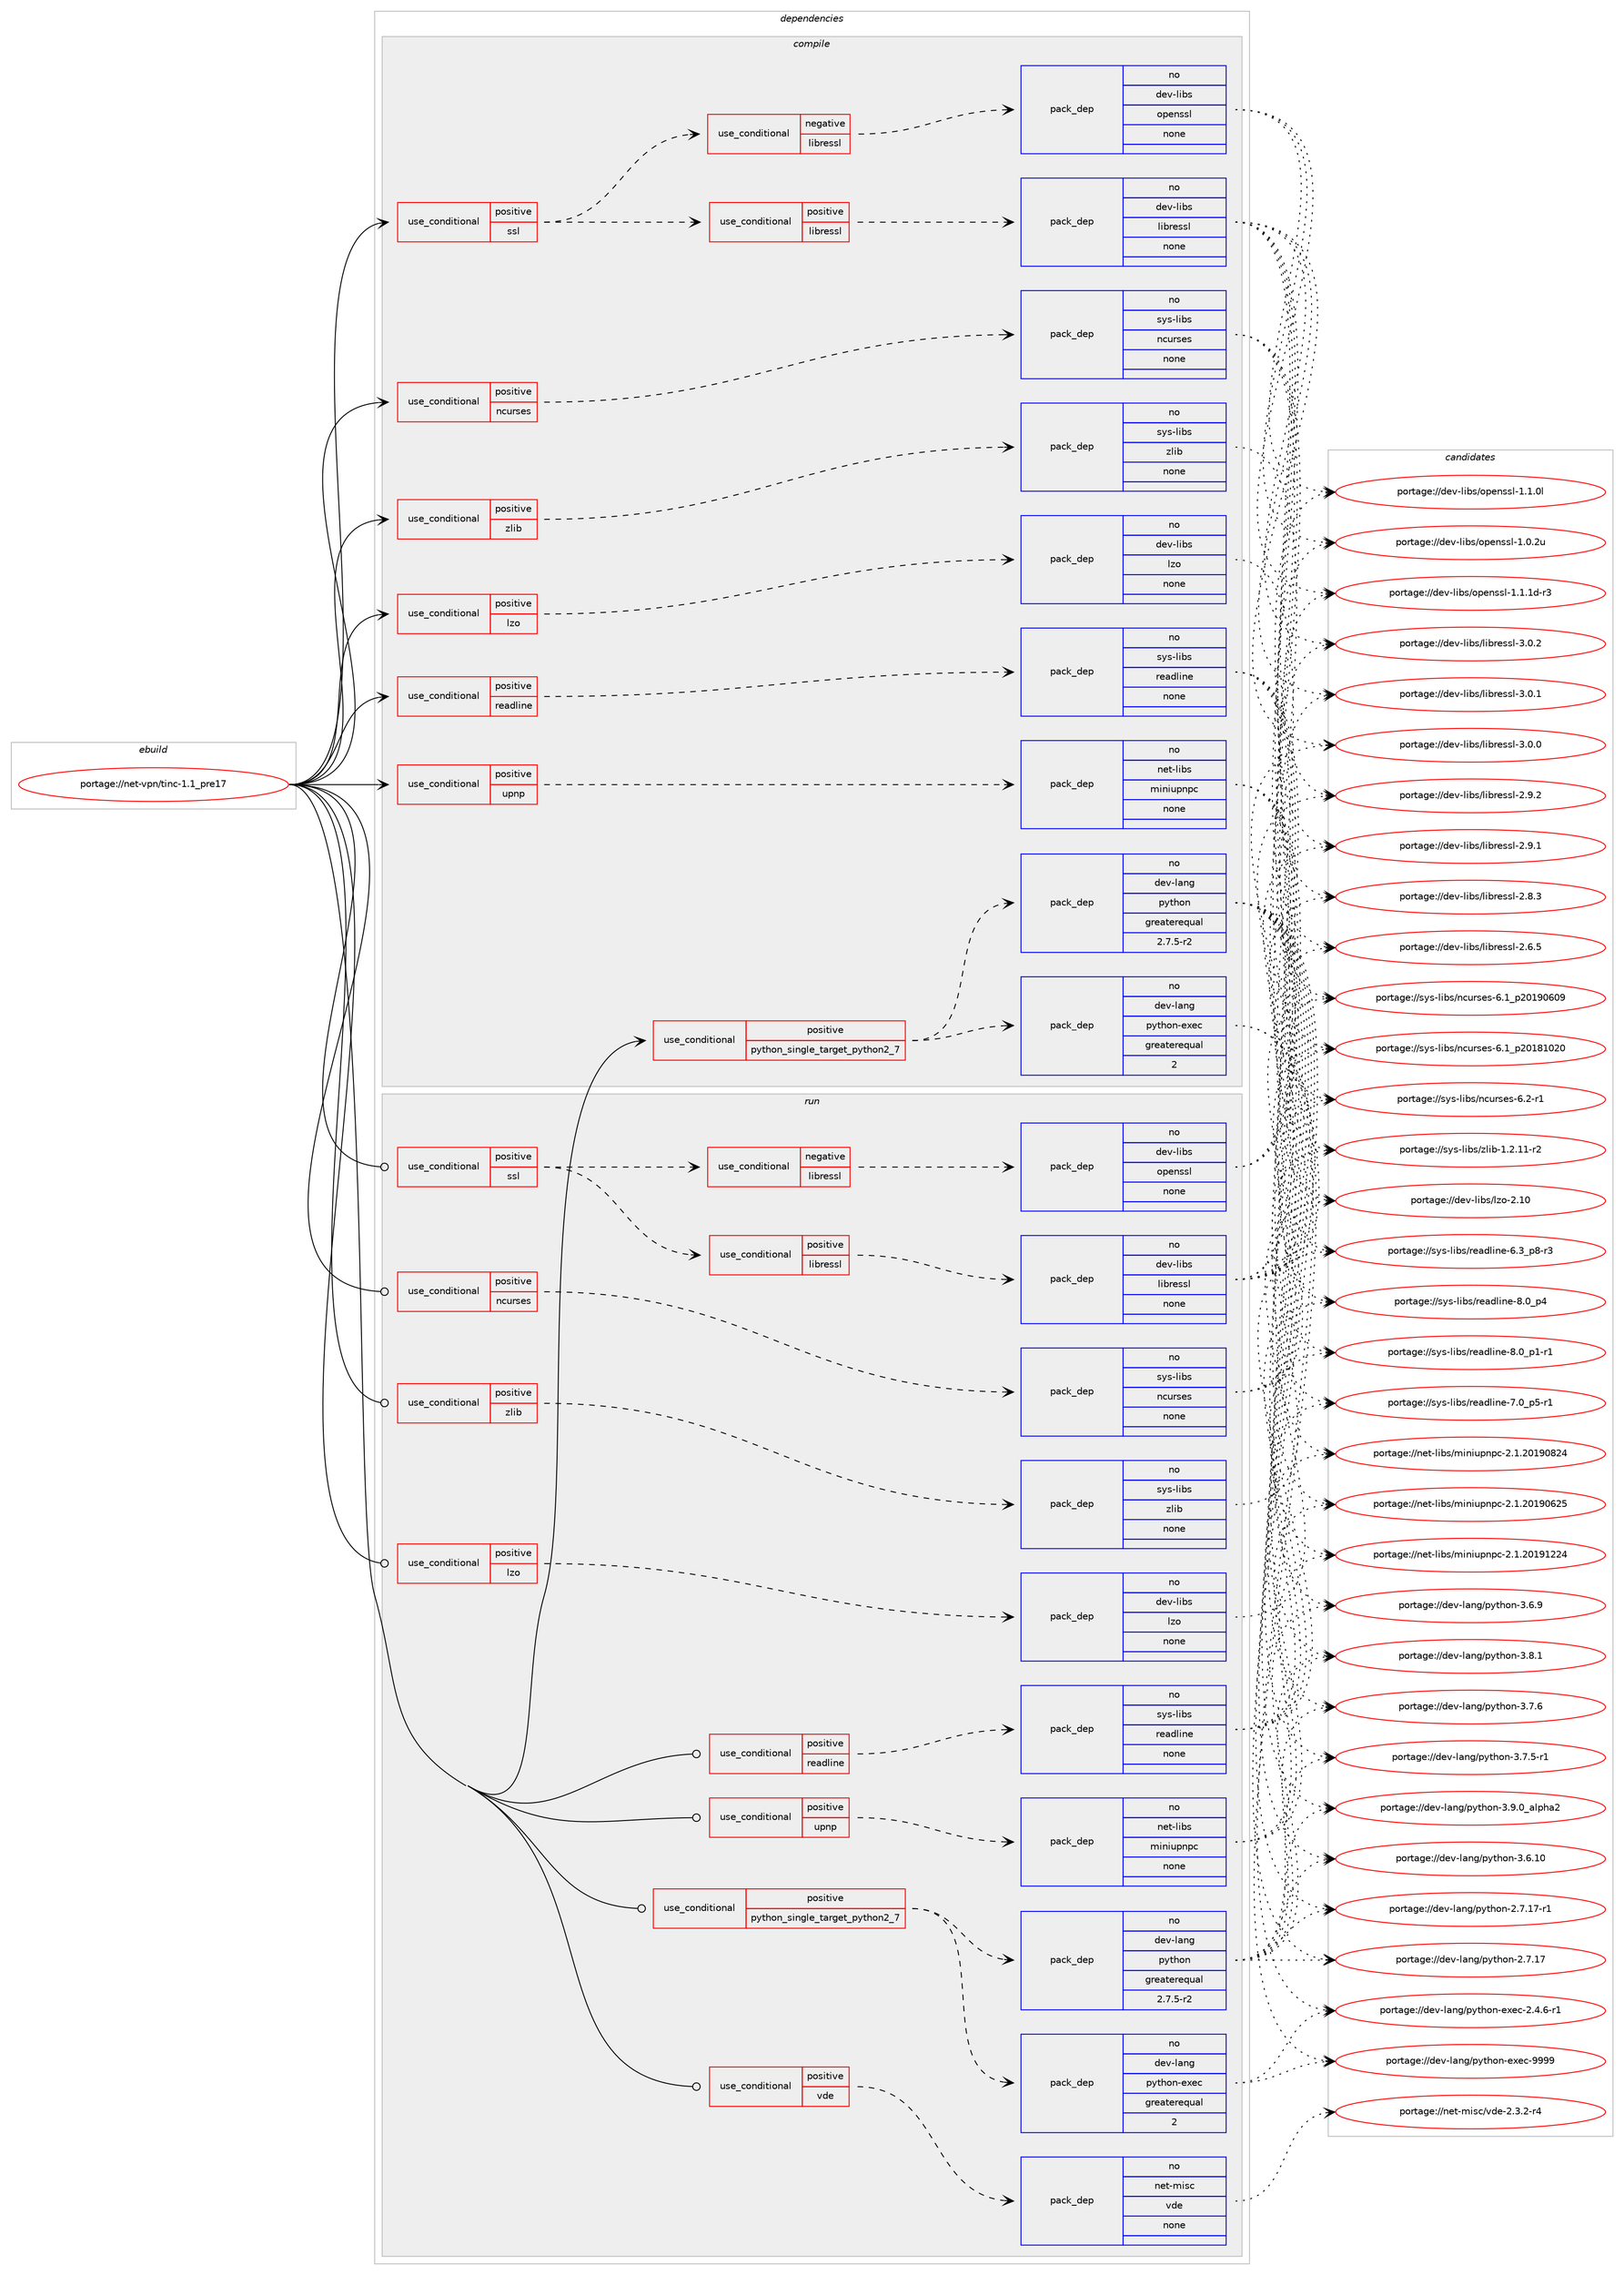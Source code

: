 digraph prolog {

# *************
# Graph options
# *************

newrank=true;
concentrate=true;
compound=true;
graph [rankdir=LR,fontname=Helvetica,fontsize=10,ranksep=1.5];#, ranksep=2.5, nodesep=0.2];
edge  [arrowhead=vee];
node  [fontname=Helvetica,fontsize=10];

# **********
# The ebuild
# **********

subgraph cluster_leftcol {
color=gray;
rank=same;
label=<<i>ebuild</i>>;
id [label="portage://net-vpn/tinc-1.1_pre17", color=red, width=4, href="../net-vpn/tinc-1.1_pre17.svg"];
}

# ****************
# The dependencies
# ****************

subgraph cluster_midcol {
color=gray;
label=<<i>dependencies</i>>;
subgraph cluster_compile {
fillcolor="#eeeeee";
style=filled;
label=<<i>compile</i>>;
subgraph cond22879 {
dependency115047 [label=<<TABLE BORDER="0" CELLBORDER="1" CELLSPACING="0" CELLPADDING="4"><TR><TD ROWSPAN="3" CELLPADDING="10">use_conditional</TD></TR><TR><TD>positive</TD></TR><TR><TD>lzo</TD></TR></TABLE>>, shape=none, color=red];
subgraph pack90283 {
dependency115048 [label=<<TABLE BORDER="0" CELLBORDER="1" CELLSPACING="0" CELLPADDING="4" WIDTH="220"><TR><TD ROWSPAN="6" CELLPADDING="30">pack_dep</TD></TR><TR><TD WIDTH="110">no</TD></TR><TR><TD>dev-libs</TD></TR><TR><TD>lzo</TD></TR><TR><TD>none</TD></TR><TR><TD></TD></TR></TABLE>>, shape=none, color=blue];
}
dependency115047:e -> dependency115048:w [weight=20,style="dashed",arrowhead="vee"];
}
id:e -> dependency115047:w [weight=20,style="solid",arrowhead="vee"];
subgraph cond22880 {
dependency115049 [label=<<TABLE BORDER="0" CELLBORDER="1" CELLSPACING="0" CELLPADDING="4"><TR><TD ROWSPAN="3" CELLPADDING="10">use_conditional</TD></TR><TR><TD>positive</TD></TR><TR><TD>ncurses</TD></TR></TABLE>>, shape=none, color=red];
subgraph pack90284 {
dependency115050 [label=<<TABLE BORDER="0" CELLBORDER="1" CELLSPACING="0" CELLPADDING="4" WIDTH="220"><TR><TD ROWSPAN="6" CELLPADDING="30">pack_dep</TD></TR><TR><TD WIDTH="110">no</TD></TR><TR><TD>sys-libs</TD></TR><TR><TD>ncurses</TD></TR><TR><TD>none</TD></TR><TR><TD></TD></TR></TABLE>>, shape=none, color=blue];
}
dependency115049:e -> dependency115050:w [weight=20,style="dashed",arrowhead="vee"];
}
id:e -> dependency115049:w [weight=20,style="solid",arrowhead="vee"];
subgraph cond22881 {
dependency115051 [label=<<TABLE BORDER="0" CELLBORDER="1" CELLSPACING="0" CELLPADDING="4"><TR><TD ROWSPAN="3" CELLPADDING="10">use_conditional</TD></TR><TR><TD>positive</TD></TR><TR><TD>python_single_target_python2_7</TD></TR></TABLE>>, shape=none, color=red];
subgraph pack90285 {
dependency115052 [label=<<TABLE BORDER="0" CELLBORDER="1" CELLSPACING="0" CELLPADDING="4" WIDTH="220"><TR><TD ROWSPAN="6" CELLPADDING="30">pack_dep</TD></TR><TR><TD WIDTH="110">no</TD></TR><TR><TD>dev-lang</TD></TR><TR><TD>python</TD></TR><TR><TD>greaterequal</TD></TR><TR><TD>2.7.5-r2</TD></TR></TABLE>>, shape=none, color=blue];
}
dependency115051:e -> dependency115052:w [weight=20,style="dashed",arrowhead="vee"];
subgraph pack90286 {
dependency115053 [label=<<TABLE BORDER="0" CELLBORDER="1" CELLSPACING="0" CELLPADDING="4" WIDTH="220"><TR><TD ROWSPAN="6" CELLPADDING="30">pack_dep</TD></TR><TR><TD WIDTH="110">no</TD></TR><TR><TD>dev-lang</TD></TR><TR><TD>python-exec</TD></TR><TR><TD>greaterequal</TD></TR><TR><TD>2</TD></TR></TABLE>>, shape=none, color=blue];
}
dependency115051:e -> dependency115053:w [weight=20,style="dashed",arrowhead="vee"];
}
id:e -> dependency115051:w [weight=20,style="solid",arrowhead="vee"];
subgraph cond22882 {
dependency115054 [label=<<TABLE BORDER="0" CELLBORDER="1" CELLSPACING="0" CELLPADDING="4"><TR><TD ROWSPAN="3" CELLPADDING="10">use_conditional</TD></TR><TR><TD>positive</TD></TR><TR><TD>readline</TD></TR></TABLE>>, shape=none, color=red];
subgraph pack90287 {
dependency115055 [label=<<TABLE BORDER="0" CELLBORDER="1" CELLSPACING="0" CELLPADDING="4" WIDTH="220"><TR><TD ROWSPAN="6" CELLPADDING="30">pack_dep</TD></TR><TR><TD WIDTH="110">no</TD></TR><TR><TD>sys-libs</TD></TR><TR><TD>readline</TD></TR><TR><TD>none</TD></TR><TR><TD></TD></TR></TABLE>>, shape=none, color=blue];
}
dependency115054:e -> dependency115055:w [weight=20,style="dashed",arrowhead="vee"];
}
id:e -> dependency115054:w [weight=20,style="solid",arrowhead="vee"];
subgraph cond22883 {
dependency115056 [label=<<TABLE BORDER="0" CELLBORDER="1" CELLSPACING="0" CELLPADDING="4"><TR><TD ROWSPAN="3" CELLPADDING="10">use_conditional</TD></TR><TR><TD>positive</TD></TR><TR><TD>ssl</TD></TR></TABLE>>, shape=none, color=red];
subgraph cond22884 {
dependency115057 [label=<<TABLE BORDER="0" CELLBORDER="1" CELLSPACING="0" CELLPADDING="4"><TR><TD ROWSPAN="3" CELLPADDING="10">use_conditional</TD></TR><TR><TD>negative</TD></TR><TR><TD>libressl</TD></TR></TABLE>>, shape=none, color=red];
subgraph pack90288 {
dependency115058 [label=<<TABLE BORDER="0" CELLBORDER="1" CELLSPACING="0" CELLPADDING="4" WIDTH="220"><TR><TD ROWSPAN="6" CELLPADDING="30">pack_dep</TD></TR><TR><TD WIDTH="110">no</TD></TR><TR><TD>dev-libs</TD></TR><TR><TD>openssl</TD></TR><TR><TD>none</TD></TR><TR><TD></TD></TR></TABLE>>, shape=none, color=blue];
}
dependency115057:e -> dependency115058:w [weight=20,style="dashed",arrowhead="vee"];
}
dependency115056:e -> dependency115057:w [weight=20,style="dashed",arrowhead="vee"];
subgraph cond22885 {
dependency115059 [label=<<TABLE BORDER="0" CELLBORDER="1" CELLSPACING="0" CELLPADDING="4"><TR><TD ROWSPAN="3" CELLPADDING="10">use_conditional</TD></TR><TR><TD>positive</TD></TR><TR><TD>libressl</TD></TR></TABLE>>, shape=none, color=red];
subgraph pack90289 {
dependency115060 [label=<<TABLE BORDER="0" CELLBORDER="1" CELLSPACING="0" CELLPADDING="4" WIDTH="220"><TR><TD ROWSPAN="6" CELLPADDING="30">pack_dep</TD></TR><TR><TD WIDTH="110">no</TD></TR><TR><TD>dev-libs</TD></TR><TR><TD>libressl</TD></TR><TR><TD>none</TD></TR><TR><TD></TD></TR></TABLE>>, shape=none, color=blue];
}
dependency115059:e -> dependency115060:w [weight=20,style="dashed",arrowhead="vee"];
}
dependency115056:e -> dependency115059:w [weight=20,style="dashed",arrowhead="vee"];
}
id:e -> dependency115056:w [weight=20,style="solid",arrowhead="vee"];
subgraph cond22886 {
dependency115061 [label=<<TABLE BORDER="0" CELLBORDER="1" CELLSPACING="0" CELLPADDING="4"><TR><TD ROWSPAN="3" CELLPADDING="10">use_conditional</TD></TR><TR><TD>positive</TD></TR><TR><TD>upnp</TD></TR></TABLE>>, shape=none, color=red];
subgraph pack90290 {
dependency115062 [label=<<TABLE BORDER="0" CELLBORDER="1" CELLSPACING="0" CELLPADDING="4" WIDTH="220"><TR><TD ROWSPAN="6" CELLPADDING="30">pack_dep</TD></TR><TR><TD WIDTH="110">no</TD></TR><TR><TD>net-libs</TD></TR><TR><TD>miniupnpc</TD></TR><TR><TD>none</TD></TR><TR><TD></TD></TR></TABLE>>, shape=none, color=blue];
}
dependency115061:e -> dependency115062:w [weight=20,style="dashed",arrowhead="vee"];
}
id:e -> dependency115061:w [weight=20,style="solid",arrowhead="vee"];
subgraph cond22887 {
dependency115063 [label=<<TABLE BORDER="0" CELLBORDER="1" CELLSPACING="0" CELLPADDING="4"><TR><TD ROWSPAN="3" CELLPADDING="10">use_conditional</TD></TR><TR><TD>positive</TD></TR><TR><TD>zlib</TD></TR></TABLE>>, shape=none, color=red];
subgraph pack90291 {
dependency115064 [label=<<TABLE BORDER="0" CELLBORDER="1" CELLSPACING="0" CELLPADDING="4" WIDTH="220"><TR><TD ROWSPAN="6" CELLPADDING="30">pack_dep</TD></TR><TR><TD WIDTH="110">no</TD></TR><TR><TD>sys-libs</TD></TR><TR><TD>zlib</TD></TR><TR><TD>none</TD></TR><TR><TD></TD></TR></TABLE>>, shape=none, color=blue];
}
dependency115063:e -> dependency115064:w [weight=20,style="dashed",arrowhead="vee"];
}
id:e -> dependency115063:w [weight=20,style="solid",arrowhead="vee"];
}
subgraph cluster_compileandrun {
fillcolor="#eeeeee";
style=filled;
label=<<i>compile and run</i>>;
}
subgraph cluster_run {
fillcolor="#eeeeee";
style=filled;
label=<<i>run</i>>;
subgraph cond22888 {
dependency115065 [label=<<TABLE BORDER="0" CELLBORDER="1" CELLSPACING="0" CELLPADDING="4"><TR><TD ROWSPAN="3" CELLPADDING="10">use_conditional</TD></TR><TR><TD>positive</TD></TR><TR><TD>lzo</TD></TR></TABLE>>, shape=none, color=red];
subgraph pack90292 {
dependency115066 [label=<<TABLE BORDER="0" CELLBORDER="1" CELLSPACING="0" CELLPADDING="4" WIDTH="220"><TR><TD ROWSPAN="6" CELLPADDING="30">pack_dep</TD></TR><TR><TD WIDTH="110">no</TD></TR><TR><TD>dev-libs</TD></TR><TR><TD>lzo</TD></TR><TR><TD>none</TD></TR><TR><TD></TD></TR></TABLE>>, shape=none, color=blue];
}
dependency115065:e -> dependency115066:w [weight=20,style="dashed",arrowhead="vee"];
}
id:e -> dependency115065:w [weight=20,style="solid",arrowhead="odot"];
subgraph cond22889 {
dependency115067 [label=<<TABLE BORDER="0" CELLBORDER="1" CELLSPACING="0" CELLPADDING="4"><TR><TD ROWSPAN="3" CELLPADDING="10">use_conditional</TD></TR><TR><TD>positive</TD></TR><TR><TD>ncurses</TD></TR></TABLE>>, shape=none, color=red];
subgraph pack90293 {
dependency115068 [label=<<TABLE BORDER="0" CELLBORDER="1" CELLSPACING="0" CELLPADDING="4" WIDTH="220"><TR><TD ROWSPAN="6" CELLPADDING="30">pack_dep</TD></TR><TR><TD WIDTH="110">no</TD></TR><TR><TD>sys-libs</TD></TR><TR><TD>ncurses</TD></TR><TR><TD>none</TD></TR><TR><TD></TD></TR></TABLE>>, shape=none, color=blue];
}
dependency115067:e -> dependency115068:w [weight=20,style="dashed",arrowhead="vee"];
}
id:e -> dependency115067:w [weight=20,style="solid",arrowhead="odot"];
subgraph cond22890 {
dependency115069 [label=<<TABLE BORDER="0" CELLBORDER="1" CELLSPACING="0" CELLPADDING="4"><TR><TD ROWSPAN="3" CELLPADDING="10">use_conditional</TD></TR><TR><TD>positive</TD></TR><TR><TD>python_single_target_python2_7</TD></TR></TABLE>>, shape=none, color=red];
subgraph pack90294 {
dependency115070 [label=<<TABLE BORDER="0" CELLBORDER="1" CELLSPACING="0" CELLPADDING="4" WIDTH="220"><TR><TD ROWSPAN="6" CELLPADDING="30">pack_dep</TD></TR><TR><TD WIDTH="110">no</TD></TR><TR><TD>dev-lang</TD></TR><TR><TD>python</TD></TR><TR><TD>greaterequal</TD></TR><TR><TD>2.7.5-r2</TD></TR></TABLE>>, shape=none, color=blue];
}
dependency115069:e -> dependency115070:w [weight=20,style="dashed",arrowhead="vee"];
subgraph pack90295 {
dependency115071 [label=<<TABLE BORDER="0" CELLBORDER="1" CELLSPACING="0" CELLPADDING="4" WIDTH="220"><TR><TD ROWSPAN="6" CELLPADDING="30">pack_dep</TD></TR><TR><TD WIDTH="110">no</TD></TR><TR><TD>dev-lang</TD></TR><TR><TD>python-exec</TD></TR><TR><TD>greaterequal</TD></TR><TR><TD>2</TD></TR></TABLE>>, shape=none, color=blue];
}
dependency115069:e -> dependency115071:w [weight=20,style="dashed",arrowhead="vee"];
}
id:e -> dependency115069:w [weight=20,style="solid",arrowhead="odot"];
subgraph cond22891 {
dependency115072 [label=<<TABLE BORDER="0" CELLBORDER="1" CELLSPACING="0" CELLPADDING="4"><TR><TD ROWSPAN="3" CELLPADDING="10">use_conditional</TD></TR><TR><TD>positive</TD></TR><TR><TD>readline</TD></TR></TABLE>>, shape=none, color=red];
subgraph pack90296 {
dependency115073 [label=<<TABLE BORDER="0" CELLBORDER="1" CELLSPACING="0" CELLPADDING="4" WIDTH="220"><TR><TD ROWSPAN="6" CELLPADDING="30">pack_dep</TD></TR><TR><TD WIDTH="110">no</TD></TR><TR><TD>sys-libs</TD></TR><TR><TD>readline</TD></TR><TR><TD>none</TD></TR><TR><TD></TD></TR></TABLE>>, shape=none, color=blue];
}
dependency115072:e -> dependency115073:w [weight=20,style="dashed",arrowhead="vee"];
}
id:e -> dependency115072:w [weight=20,style="solid",arrowhead="odot"];
subgraph cond22892 {
dependency115074 [label=<<TABLE BORDER="0" CELLBORDER="1" CELLSPACING="0" CELLPADDING="4"><TR><TD ROWSPAN="3" CELLPADDING="10">use_conditional</TD></TR><TR><TD>positive</TD></TR><TR><TD>ssl</TD></TR></TABLE>>, shape=none, color=red];
subgraph cond22893 {
dependency115075 [label=<<TABLE BORDER="0" CELLBORDER="1" CELLSPACING="0" CELLPADDING="4"><TR><TD ROWSPAN="3" CELLPADDING="10">use_conditional</TD></TR><TR><TD>negative</TD></TR><TR><TD>libressl</TD></TR></TABLE>>, shape=none, color=red];
subgraph pack90297 {
dependency115076 [label=<<TABLE BORDER="0" CELLBORDER="1" CELLSPACING="0" CELLPADDING="4" WIDTH="220"><TR><TD ROWSPAN="6" CELLPADDING="30">pack_dep</TD></TR><TR><TD WIDTH="110">no</TD></TR><TR><TD>dev-libs</TD></TR><TR><TD>openssl</TD></TR><TR><TD>none</TD></TR><TR><TD></TD></TR></TABLE>>, shape=none, color=blue];
}
dependency115075:e -> dependency115076:w [weight=20,style="dashed",arrowhead="vee"];
}
dependency115074:e -> dependency115075:w [weight=20,style="dashed",arrowhead="vee"];
subgraph cond22894 {
dependency115077 [label=<<TABLE BORDER="0" CELLBORDER="1" CELLSPACING="0" CELLPADDING="4"><TR><TD ROWSPAN="3" CELLPADDING="10">use_conditional</TD></TR><TR><TD>positive</TD></TR><TR><TD>libressl</TD></TR></TABLE>>, shape=none, color=red];
subgraph pack90298 {
dependency115078 [label=<<TABLE BORDER="0" CELLBORDER="1" CELLSPACING="0" CELLPADDING="4" WIDTH="220"><TR><TD ROWSPAN="6" CELLPADDING="30">pack_dep</TD></TR><TR><TD WIDTH="110">no</TD></TR><TR><TD>dev-libs</TD></TR><TR><TD>libressl</TD></TR><TR><TD>none</TD></TR><TR><TD></TD></TR></TABLE>>, shape=none, color=blue];
}
dependency115077:e -> dependency115078:w [weight=20,style="dashed",arrowhead="vee"];
}
dependency115074:e -> dependency115077:w [weight=20,style="dashed",arrowhead="vee"];
}
id:e -> dependency115074:w [weight=20,style="solid",arrowhead="odot"];
subgraph cond22895 {
dependency115079 [label=<<TABLE BORDER="0" CELLBORDER="1" CELLSPACING="0" CELLPADDING="4"><TR><TD ROWSPAN="3" CELLPADDING="10">use_conditional</TD></TR><TR><TD>positive</TD></TR><TR><TD>upnp</TD></TR></TABLE>>, shape=none, color=red];
subgraph pack90299 {
dependency115080 [label=<<TABLE BORDER="0" CELLBORDER="1" CELLSPACING="0" CELLPADDING="4" WIDTH="220"><TR><TD ROWSPAN="6" CELLPADDING="30">pack_dep</TD></TR><TR><TD WIDTH="110">no</TD></TR><TR><TD>net-libs</TD></TR><TR><TD>miniupnpc</TD></TR><TR><TD>none</TD></TR><TR><TD></TD></TR></TABLE>>, shape=none, color=blue];
}
dependency115079:e -> dependency115080:w [weight=20,style="dashed",arrowhead="vee"];
}
id:e -> dependency115079:w [weight=20,style="solid",arrowhead="odot"];
subgraph cond22896 {
dependency115081 [label=<<TABLE BORDER="0" CELLBORDER="1" CELLSPACING="0" CELLPADDING="4"><TR><TD ROWSPAN="3" CELLPADDING="10">use_conditional</TD></TR><TR><TD>positive</TD></TR><TR><TD>vde</TD></TR></TABLE>>, shape=none, color=red];
subgraph pack90300 {
dependency115082 [label=<<TABLE BORDER="0" CELLBORDER="1" CELLSPACING="0" CELLPADDING="4" WIDTH="220"><TR><TD ROWSPAN="6" CELLPADDING="30">pack_dep</TD></TR><TR><TD WIDTH="110">no</TD></TR><TR><TD>net-misc</TD></TR><TR><TD>vde</TD></TR><TR><TD>none</TD></TR><TR><TD></TD></TR></TABLE>>, shape=none, color=blue];
}
dependency115081:e -> dependency115082:w [weight=20,style="dashed",arrowhead="vee"];
}
id:e -> dependency115081:w [weight=20,style="solid",arrowhead="odot"];
subgraph cond22897 {
dependency115083 [label=<<TABLE BORDER="0" CELLBORDER="1" CELLSPACING="0" CELLPADDING="4"><TR><TD ROWSPAN="3" CELLPADDING="10">use_conditional</TD></TR><TR><TD>positive</TD></TR><TR><TD>zlib</TD></TR></TABLE>>, shape=none, color=red];
subgraph pack90301 {
dependency115084 [label=<<TABLE BORDER="0" CELLBORDER="1" CELLSPACING="0" CELLPADDING="4" WIDTH="220"><TR><TD ROWSPAN="6" CELLPADDING="30">pack_dep</TD></TR><TR><TD WIDTH="110">no</TD></TR><TR><TD>sys-libs</TD></TR><TR><TD>zlib</TD></TR><TR><TD>none</TD></TR><TR><TD></TD></TR></TABLE>>, shape=none, color=blue];
}
dependency115083:e -> dependency115084:w [weight=20,style="dashed",arrowhead="vee"];
}
id:e -> dependency115083:w [weight=20,style="solid",arrowhead="odot"];
}
}

# **************
# The candidates
# **************

subgraph cluster_choices {
rank=same;
color=gray;
label=<<i>candidates</i>>;

subgraph choice90283 {
color=black;
nodesep=1;
choice1001011184510810598115471081221114550464948 [label="portage://dev-libs/lzo-2.10", color=red, width=4,href="../dev-libs/lzo-2.10.svg"];
dependency115048:e -> choice1001011184510810598115471081221114550464948:w [style=dotted,weight="100"];
}
subgraph choice90284 {
color=black;
nodesep=1;
choice11512111545108105981154711099117114115101115455446504511449 [label="portage://sys-libs/ncurses-6.2-r1", color=red, width=4,href="../sys-libs/ncurses-6.2-r1.svg"];
choice1151211154510810598115471109911711411510111545544649951125048495748544857 [label="portage://sys-libs/ncurses-6.1_p20190609", color=red, width=4,href="../sys-libs/ncurses-6.1_p20190609.svg"];
choice1151211154510810598115471109911711411510111545544649951125048495649485048 [label="portage://sys-libs/ncurses-6.1_p20181020", color=red, width=4,href="../sys-libs/ncurses-6.1_p20181020.svg"];
dependency115050:e -> choice11512111545108105981154711099117114115101115455446504511449:w [style=dotted,weight="100"];
dependency115050:e -> choice1151211154510810598115471109911711411510111545544649951125048495748544857:w [style=dotted,weight="100"];
dependency115050:e -> choice1151211154510810598115471109911711411510111545544649951125048495649485048:w [style=dotted,weight="100"];
}
subgraph choice90285 {
color=black;
nodesep=1;
choice10010111845108971101034711212111610411111045514657464895971081121049750 [label="portage://dev-lang/python-3.9.0_alpha2", color=red, width=4,href="../dev-lang/python-3.9.0_alpha2.svg"];
choice100101118451089711010347112121116104111110455146564649 [label="portage://dev-lang/python-3.8.1", color=red, width=4,href="../dev-lang/python-3.8.1.svg"];
choice100101118451089711010347112121116104111110455146554654 [label="portage://dev-lang/python-3.7.6", color=red, width=4,href="../dev-lang/python-3.7.6.svg"];
choice1001011184510897110103471121211161041111104551465546534511449 [label="portage://dev-lang/python-3.7.5-r1", color=red, width=4,href="../dev-lang/python-3.7.5-r1.svg"];
choice100101118451089711010347112121116104111110455146544657 [label="portage://dev-lang/python-3.6.9", color=red, width=4,href="../dev-lang/python-3.6.9.svg"];
choice10010111845108971101034711212111610411111045514654464948 [label="portage://dev-lang/python-3.6.10", color=red, width=4,href="../dev-lang/python-3.6.10.svg"];
choice100101118451089711010347112121116104111110455046554649554511449 [label="portage://dev-lang/python-2.7.17-r1", color=red, width=4,href="../dev-lang/python-2.7.17-r1.svg"];
choice10010111845108971101034711212111610411111045504655464955 [label="portage://dev-lang/python-2.7.17", color=red, width=4,href="../dev-lang/python-2.7.17.svg"];
dependency115052:e -> choice10010111845108971101034711212111610411111045514657464895971081121049750:w [style=dotted,weight="100"];
dependency115052:e -> choice100101118451089711010347112121116104111110455146564649:w [style=dotted,weight="100"];
dependency115052:e -> choice100101118451089711010347112121116104111110455146554654:w [style=dotted,weight="100"];
dependency115052:e -> choice1001011184510897110103471121211161041111104551465546534511449:w [style=dotted,weight="100"];
dependency115052:e -> choice100101118451089711010347112121116104111110455146544657:w [style=dotted,weight="100"];
dependency115052:e -> choice10010111845108971101034711212111610411111045514654464948:w [style=dotted,weight="100"];
dependency115052:e -> choice100101118451089711010347112121116104111110455046554649554511449:w [style=dotted,weight="100"];
dependency115052:e -> choice10010111845108971101034711212111610411111045504655464955:w [style=dotted,weight="100"];
}
subgraph choice90286 {
color=black;
nodesep=1;
choice10010111845108971101034711212111610411111045101120101994557575757 [label="portage://dev-lang/python-exec-9999", color=red, width=4,href="../dev-lang/python-exec-9999.svg"];
choice10010111845108971101034711212111610411111045101120101994550465246544511449 [label="portage://dev-lang/python-exec-2.4.6-r1", color=red, width=4,href="../dev-lang/python-exec-2.4.6-r1.svg"];
dependency115053:e -> choice10010111845108971101034711212111610411111045101120101994557575757:w [style=dotted,weight="100"];
dependency115053:e -> choice10010111845108971101034711212111610411111045101120101994550465246544511449:w [style=dotted,weight="100"];
}
subgraph choice90287 {
color=black;
nodesep=1;
choice11512111545108105981154711410197100108105110101455646489511252 [label="portage://sys-libs/readline-8.0_p4", color=red, width=4,href="../sys-libs/readline-8.0_p4.svg"];
choice115121115451081059811547114101971001081051101014556464895112494511449 [label="portage://sys-libs/readline-8.0_p1-r1", color=red, width=4,href="../sys-libs/readline-8.0_p1-r1.svg"];
choice115121115451081059811547114101971001081051101014555464895112534511449 [label="portage://sys-libs/readline-7.0_p5-r1", color=red, width=4,href="../sys-libs/readline-7.0_p5-r1.svg"];
choice115121115451081059811547114101971001081051101014554465195112564511451 [label="portage://sys-libs/readline-6.3_p8-r3", color=red, width=4,href="../sys-libs/readline-6.3_p8-r3.svg"];
dependency115055:e -> choice11512111545108105981154711410197100108105110101455646489511252:w [style=dotted,weight="100"];
dependency115055:e -> choice115121115451081059811547114101971001081051101014556464895112494511449:w [style=dotted,weight="100"];
dependency115055:e -> choice115121115451081059811547114101971001081051101014555464895112534511449:w [style=dotted,weight="100"];
dependency115055:e -> choice115121115451081059811547114101971001081051101014554465195112564511451:w [style=dotted,weight="100"];
}
subgraph choice90288 {
color=black;
nodesep=1;
choice1001011184510810598115471111121011101151151084549464946491004511451 [label="portage://dev-libs/openssl-1.1.1d-r3", color=red, width=4,href="../dev-libs/openssl-1.1.1d-r3.svg"];
choice100101118451081059811547111112101110115115108454946494648108 [label="portage://dev-libs/openssl-1.1.0l", color=red, width=4,href="../dev-libs/openssl-1.1.0l.svg"];
choice100101118451081059811547111112101110115115108454946484650117 [label="portage://dev-libs/openssl-1.0.2u", color=red, width=4,href="../dev-libs/openssl-1.0.2u.svg"];
dependency115058:e -> choice1001011184510810598115471111121011101151151084549464946491004511451:w [style=dotted,weight="100"];
dependency115058:e -> choice100101118451081059811547111112101110115115108454946494648108:w [style=dotted,weight="100"];
dependency115058:e -> choice100101118451081059811547111112101110115115108454946484650117:w [style=dotted,weight="100"];
}
subgraph choice90289 {
color=black;
nodesep=1;
choice10010111845108105981154710810598114101115115108455146484650 [label="portage://dev-libs/libressl-3.0.2", color=red, width=4,href="../dev-libs/libressl-3.0.2.svg"];
choice10010111845108105981154710810598114101115115108455146484649 [label="portage://dev-libs/libressl-3.0.1", color=red, width=4,href="../dev-libs/libressl-3.0.1.svg"];
choice10010111845108105981154710810598114101115115108455146484648 [label="portage://dev-libs/libressl-3.0.0", color=red, width=4,href="../dev-libs/libressl-3.0.0.svg"];
choice10010111845108105981154710810598114101115115108455046574650 [label="portage://dev-libs/libressl-2.9.2", color=red, width=4,href="../dev-libs/libressl-2.9.2.svg"];
choice10010111845108105981154710810598114101115115108455046574649 [label="portage://dev-libs/libressl-2.9.1", color=red, width=4,href="../dev-libs/libressl-2.9.1.svg"];
choice10010111845108105981154710810598114101115115108455046564651 [label="portage://dev-libs/libressl-2.8.3", color=red, width=4,href="../dev-libs/libressl-2.8.3.svg"];
choice10010111845108105981154710810598114101115115108455046544653 [label="portage://dev-libs/libressl-2.6.5", color=red, width=4,href="../dev-libs/libressl-2.6.5.svg"];
dependency115060:e -> choice10010111845108105981154710810598114101115115108455146484650:w [style=dotted,weight="100"];
dependency115060:e -> choice10010111845108105981154710810598114101115115108455146484649:w [style=dotted,weight="100"];
dependency115060:e -> choice10010111845108105981154710810598114101115115108455146484648:w [style=dotted,weight="100"];
dependency115060:e -> choice10010111845108105981154710810598114101115115108455046574650:w [style=dotted,weight="100"];
dependency115060:e -> choice10010111845108105981154710810598114101115115108455046574649:w [style=dotted,weight="100"];
dependency115060:e -> choice10010111845108105981154710810598114101115115108455046564651:w [style=dotted,weight="100"];
dependency115060:e -> choice10010111845108105981154710810598114101115115108455046544653:w [style=dotted,weight="100"];
}
subgraph choice90290 {
color=black;
nodesep=1;
choice1101011164510810598115471091051101051171121101129945504649465048495749505052 [label="portage://net-libs/miniupnpc-2.1.20191224", color=red, width=4,href="../net-libs/miniupnpc-2.1.20191224.svg"];
choice1101011164510810598115471091051101051171121101129945504649465048495748565052 [label="portage://net-libs/miniupnpc-2.1.20190824", color=red, width=4,href="../net-libs/miniupnpc-2.1.20190824.svg"];
choice1101011164510810598115471091051101051171121101129945504649465048495748545053 [label="portage://net-libs/miniupnpc-2.1.20190625", color=red, width=4,href="../net-libs/miniupnpc-2.1.20190625.svg"];
dependency115062:e -> choice1101011164510810598115471091051101051171121101129945504649465048495749505052:w [style=dotted,weight="100"];
dependency115062:e -> choice1101011164510810598115471091051101051171121101129945504649465048495748565052:w [style=dotted,weight="100"];
dependency115062:e -> choice1101011164510810598115471091051101051171121101129945504649465048495748545053:w [style=dotted,weight="100"];
}
subgraph choice90291 {
color=black;
nodesep=1;
choice11512111545108105981154712210810598454946504649494511450 [label="portage://sys-libs/zlib-1.2.11-r2", color=red, width=4,href="../sys-libs/zlib-1.2.11-r2.svg"];
dependency115064:e -> choice11512111545108105981154712210810598454946504649494511450:w [style=dotted,weight="100"];
}
subgraph choice90292 {
color=black;
nodesep=1;
choice1001011184510810598115471081221114550464948 [label="portage://dev-libs/lzo-2.10", color=red, width=4,href="../dev-libs/lzo-2.10.svg"];
dependency115066:e -> choice1001011184510810598115471081221114550464948:w [style=dotted,weight="100"];
}
subgraph choice90293 {
color=black;
nodesep=1;
choice11512111545108105981154711099117114115101115455446504511449 [label="portage://sys-libs/ncurses-6.2-r1", color=red, width=4,href="../sys-libs/ncurses-6.2-r1.svg"];
choice1151211154510810598115471109911711411510111545544649951125048495748544857 [label="portage://sys-libs/ncurses-6.1_p20190609", color=red, width=4,href="../sys-libs/ncurses-6.1_p20190609.svg"];
choice1151211154510810598115471109911711411510111545544649951125048495649485048 [label="portage://sys-libs/ncurses-6.1_p20181020", color=red, width=4,href="../sys-libs/ncurses-6.1_p20181020.svg"];
dependency115068:e -> choice11512111545108105981154711099117114115101115455446504511449:w [style=dotted,weight="100"];
dependency115068:e -> choice1151211154510810598115471109911711411510111545544649951125048495748544857:w [style=dotted,weight="100"];
dependency115068:e -> choice1151211154510810598115471109911711411510111545544649951125048495649485048:w [style=dotted,weight="100"];
}
subgraph choice90294 {
color=black;
nodesep=1;
choice10010111845108971101034711212111610411111045514657464895971081121049750 [label="portage://dev-lang/python-3.9.0_alpha2", color=red, width=4,href="../dev-lang/python-3.9.0_alpha2.svg"];
choice100101118451089711010347112121116104111110455146564649 [label="portage://dev-lang/python-3.8.1", color=red, width=4,href="../dev-lang/python-3.8.1.svg"];
choice100101118451089711010347112121116104111110455146554654 [label="portage://dev-lang/python-3.7.6", color=red, width=4,href="../dev-lang/python-3.7.6.svg"];
choice1001011184510897110103471121211161041111104551465546534511449 [label="portage://dev-lang/python-3.7.5-r1", color=red, width=4,href="../dev-lang/python-3.7.5-r1.svg"];
choice100101118451089711010347112121116104111110455146544657 [label="portage://dev-lang/python-3.6.9", color=red, width=4,href="../dev-lang/python-3.6.9.svg"];
choice10010111845108971101034711212111610411111045514654464948 [label="portage://dev-lang/python-3.6.10", color=red, width=4,href="../dev-lang/python-3.6.10.svg"];
choice100101118451089711010347112121116104111110455046554649554511449 [label="portage://dev-lang/python-2.7.17-r1", color=red, width=4,href="../dev-lang/python-2.7.17-r1.svg"];
choice10010111845108971101034711212111610411111045504655464955 [label="portage://dev-lang/python-2.7.17", color=red, width=4,href="../dev-lang/python-2.7.17.svg"];
dependency115070:e -> choice10010111845108971101034711212111610411111045514657464895971081121049750:w [style=dotted,weight="100"];
dependency115070:e -> choice100101118451089711010347112121116104111110455146564649:w [style=dotted,weight="100"];
dependency115070:e -> choice100101118451089711010347112121116104111110455146554654:w [style=dotted,weight="100"];
dependency115070:e -> choice1001011184510897110103471121211161041111104551465546534511449:w [style=dotted,weight="100"];
dependency115070:e -> choice100101118451089711010347112121116104111110455146544657:w [style=dotted,weight="100"];
dependency115070:e -> choice10010111845108971101034711212111610411111045514654464948:w [style=dotted,weight="100"];
dependency115070:e -> choice100101118451089711010347112121116104111110455046554649554511449:w [style=dotted,weight="100"];
dependency115070:e -> choice10010111845108971101034711212111610411111045504655464955:w [style=dotted,weight="100"];
}
subgraph choice90295 {
color=black;
nodesep=1;
choice10010111845108971101034711212111610411111045101120101994557575757 [label="portage://dev-lang/python-exec-9999", color=red, width=4,href="../dev-lang/python-exec-9999.svg"];
choice10010111845108971101034711212111610411111045101120101994550465246544511449 [label="portage://dev-lang/python-exec-2.4.6-r1", color=red, width=4,href="../dev-lang/python-exec-2.4.6-r1.svg"];
dependency115071:e -> choice10010111845108971101034711212111610411111045101120101994557575757:w [style=dotted,weight="100"];
dependency115071:e -> choice10010111845108971101034711212111610411111045101120101994550465246544511449:w [style=dotted,weight="100"];
}
subgraph choice90296 {
color=black;
nodesep=1;
choice11512111545108105981154711410197100108105110101455646489511252 [label="portage://sys-libs/readline-8.0_p4", color=red, width=4,href="../sys-libs/readline-8.0_p4.svg"];
choice115121115451081059811547114101971001081051101014556464895112494511449 [label="portage://sys-libs/readline-8.0_p1-r1", color=red, width=4,href="../sys-libs/readline-8.0_p1-r1.svg"];
choice115121115451081059811547114101971001081051101014555464895112534511449 [label="portage://sys-libs/readline-7.0_p5-r1", color=red, width=4,href="../sys-libs/readline-7.0_p5-r1.svg"];
choice115121115451081059811547114101971001081051101014554465195112564511451 [label="portage://sys-libs/readline-6.3_p8-r3", color=red, width=4,href="../sys-libs/readline-6.3_p8-r3.svg"];
dependency115073:e -> choice11512111545108105981154711410197100108105110101455646489511252:w [style=dotted,weight="100"];
dependency115073:e -> choice115121115451081059811547114101971001081051101014556464895112494511449:w [style=dotted,weight="100"];
dependency115073:e -> choice115121115451081059811547114101971001081051101014555464895112534511449:w [style=dotted,weight="100"];
dependency115073:e -> choice115121115451081059811547114101971001081051101014554465195112564511451:w [style=dotted,weight="100"];
}
subgraph choice90297 {
color=black;
nodesep=1;
choice1001011184510810598115471111121011101151151084549464946491004511451 [label="portage://dev-libs/openssl-1.1.1d-r3", color=red, width=4,href="../dev-libs/openssl-1.1.1d-r3.svg"];
choice100101118451081059811547111112101110115115108454946494648108 [label="portage://dev-libs/openssl-1.1.0l", color=red, width=4,href="../dev-libs/openssl-1.1.0l.svg"];
choice100101118451081059811547111112101110115115108454946484650117 [label="portage://dev-libs/openssl-1.0.2u", color=red, width=4,href="../dev-libs/openssl-1.0.2u.svg"];
dependency115076:e -> choice1001011184510810598115471111121011101151151084549464946491004511451:w [style=dotted,weight="100"];
dependency115076:e -> choice100101118451081059811547111112101110115115108454946494648108:w [style=dotted,weight="100"];
dependency115076:e -> choice100101118451081059811547111112101110115115108454946484650117:w [style=dotted,weight="100"];
}
subgraph choice90298 {
color=black;
nodesep=1;
choice10010111845108105981154710810598114101115115108455146484650 [label="portage://dev-libs/libressl-3.0.2", color=red, width=4,href="../dev-libs/libressl-3.0.2.svg"];
choice10010111845108105981154710810598114101115115108455146484649 [label="portage://dev-libs/libressl-3.0.1", color=red, width=4,href="../dev-libs/libressl-3.0.1.svg"];
choice10010111845108105981154710810598114101115115108455146484648 [label="portage://dev-libs/libressl-3.0.0", color=red, width=4,href="../dev-libs/libressl-3.0.0.svg"];
choice10010111845108105981154710810598114101115115108455046574650 [label="portage://dev-libs/libressl-2.9.2", color=red, width=4,href="../dev-libs/libressl-2.9.2.svg"];
choice10010111845108105981154710810598114101115115108455046574649 [label="portage://dev-libs/libressl-2.9.1", color=red, width=4,href="../dev-libs/libressl-2.9.1.svg"];
choice10010111845108105981154710810598114101115115108455046564651 [label="portage://dev-libs/libressl-2.8.3", color=red, width=4,href="../dev-libs/libressl-2.8.3.svg"];
choice10010111845108105981154710810598114101115115108455046544653 [label="portage://dev-libs/libressl-2.6.5", color=red, width=4,href="../dev-libs/libressl-2.6.5.svg"];
dependency115078:e -> choice10010111845108105981154710810598114101115115108455146484650:w [style=dotted,weight="100"];
dependency115078:e -> choice10010111845108105981154710810598114101115115108455146484649:w [style=dotted,weight="100"];
dependency115078:e -> choice10010111845108105981154710810598114101115115108455146484648:w [style=dotted,weight="100"];
dependency115078:e -> choice10010111845108105981154710810598114101115115108455046574650:w [style=dotted,weight="100"];
dependency115078:e -> choice10010111845108105981154710810598114101115115108455046574649:w [style=dotted,weight="100"];
dependency115078:e -> choice10010111845108105981154710810598114101115115108455046564651:w [style=dotted,weight="100"];
dependency115078:e -> choice10010111845108105981154710810598114101115115108455046544653:w [style=dotted,weight="100"];
}
subgraph choice90299 {
color=black;
nodesep=1;
choice1101011164510810598115471091051101051171121101129945504649465048495749505052 [label="portage://net-libs/miniupnpc-2.1.20191224", color=red, width=4,href="../net-libs/miniupnpc-2.1.20191224.svg"];
choice1101011164510810598115471091051101051171121101129945504649465048495748565052 [label="portage://net-libs/miniupnpc-2.1.20190824", color=red, width=4,href="../net-libs/miniupnpc-2.1.20190824.svg"];
choice1101011164510810598115471091051101051171121101129945504649465048495748545053 [label="portage://net-libs/miniupnpc-2.1.20190625", color=red, width=4,href="../net-libs/miniupnpc-2.1.20190625.svg"];
dependency115080:e -> choice1101011164510810598115471091051101051171121101129945504649465048495749505052:w [style=dotted,weight="100"];
dependency115080:e -> choice1101011164510810598115471091051101051171121101129945504649465048495748565052:w [style=dotted,weight="100"];
dependency115080:e -> choice1101011164510810598115471091051101051171121101129945504649465048495748545053:w [style=dotted,weight="100"];
}
subgraph choice90300 {
color=black;
nodesep=1;
choice1101011164510910511599471181001014550465146504511452 [label="portage://net-misc/vde-2.3.2-r4", color=red, width=4,href="../net-misc/vde-2.3.2-r4.svg"];
dependency115082:e -> choice1101011164510910511599471181001014550465146504511452:w [style=dotted,weight="100"];
}
subgraph choice90301 {
color=black;
nodesep=1;
choice11512111545108105981154712210810598454946504649494511450 [label="portage://sys-libs/zlib-1.2.11-r2", color=red, width=4,href="../sys-libs/zlib-1.2.11-r2.svg"];
dependency115084:e -> choice11512111545108105981154712210810598454946504649494511450:w [style=dotted,weight="100"];
}
}

}

